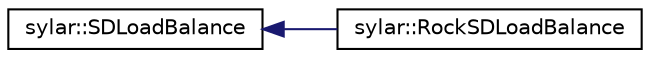 digraph "类继承关系图"
{
 // LATEX_PDF_SIZE
  edge [fontname="Helvetica",fontsize="10",labelfontname="Helvetica",labelfontsize="10"];
  node [fontname="Helvetica",fontsize="10",shape=record];
  rankdir="LR";
  Node0 [label="sylar::SDLoadBalance",height=0.2,width=0.4,color="black", fillcolor="white", style="filled",URL="$classsylar_1_1SDLoadBalance.html",tooltip=" "];
  Node0 -> Node1 [dir="back",color="midnightblue",fontsize="10",style="solid",fontname="Helvetica"];
  Node1 [label="sylar::RockSDLoadBalance",height=0.2,width=0.4,color="black", fillcolor="white", style="filled",URL="$classsylar_1_1RockSDLoadBalance.html",tooltip=" "];
}

